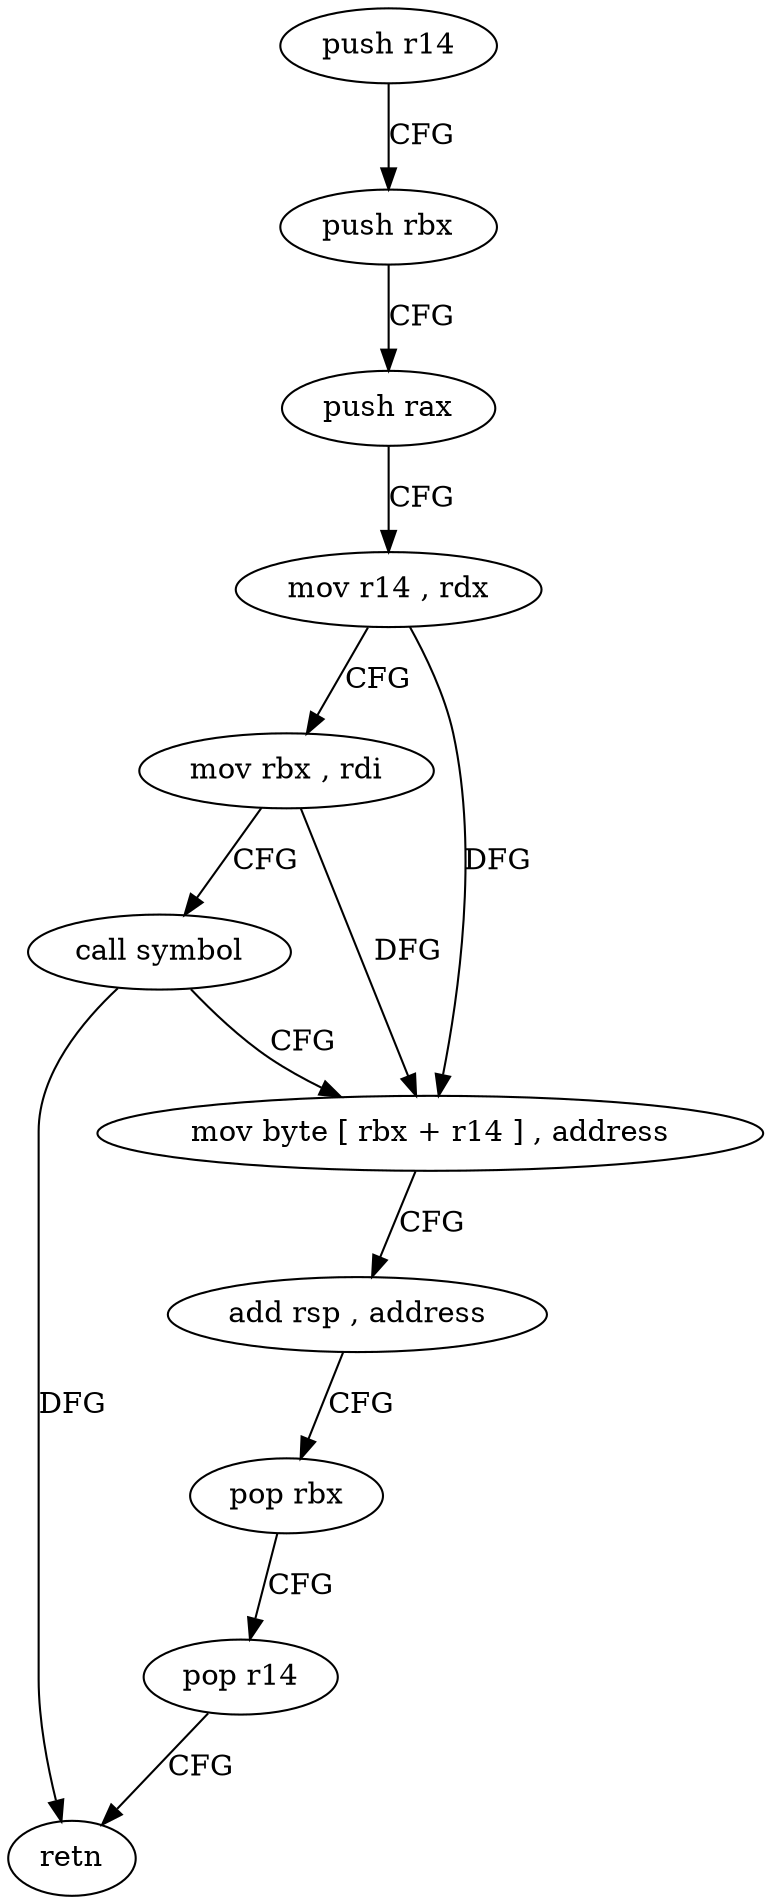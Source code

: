 digraph "func" {
"4267840" [label = "push r14" ]
"4267842" [label = "push rbx" ]
"4267843" [label = "push rax" ]
"4267844" [label = "mov r14 , rdx" ]
"4267847" [label = "mov rbx , rdi" ]
"4267850" [label = "call symbol" ]
"4267855" [label = "mov byte [ rbx + r14 ] , address" ]
"4267860" [label = "add rsp , address" ]
"4267864" [label = "pop rbx" ]
"4267865" [label = "pop r14" ]
"4267867" [label = "retn" ]
"4267840" -> "4267842" [ label = "CFG" ]
"4267842" -> "4267843" [ label = "CFG" ]
"4267843" -> "4267844" [ label = "CFG" ]
"4267844" -> "4267847" [ label = "CFG" ]
"4267844" -> "4267855" [ label = "DFG" ]
"4267847" -> "4267850" [ label = "CFG" ]
"4267847" -> "4267855" [ label = "DFG" ]
"4267850" -> "4267855" [ label = "CFG" ]
"4267850" -> "4267867" [ label = "DFG" ]
"4267855" -> "4267860" [ label = "CFG" ]
"4267860" -> "4267864" [ label = "CFG" ]
"4267864" -> "4267865" [ label = "CFG" ]
"4267865" -> "4267867" [ label = "CFG" ]
}
